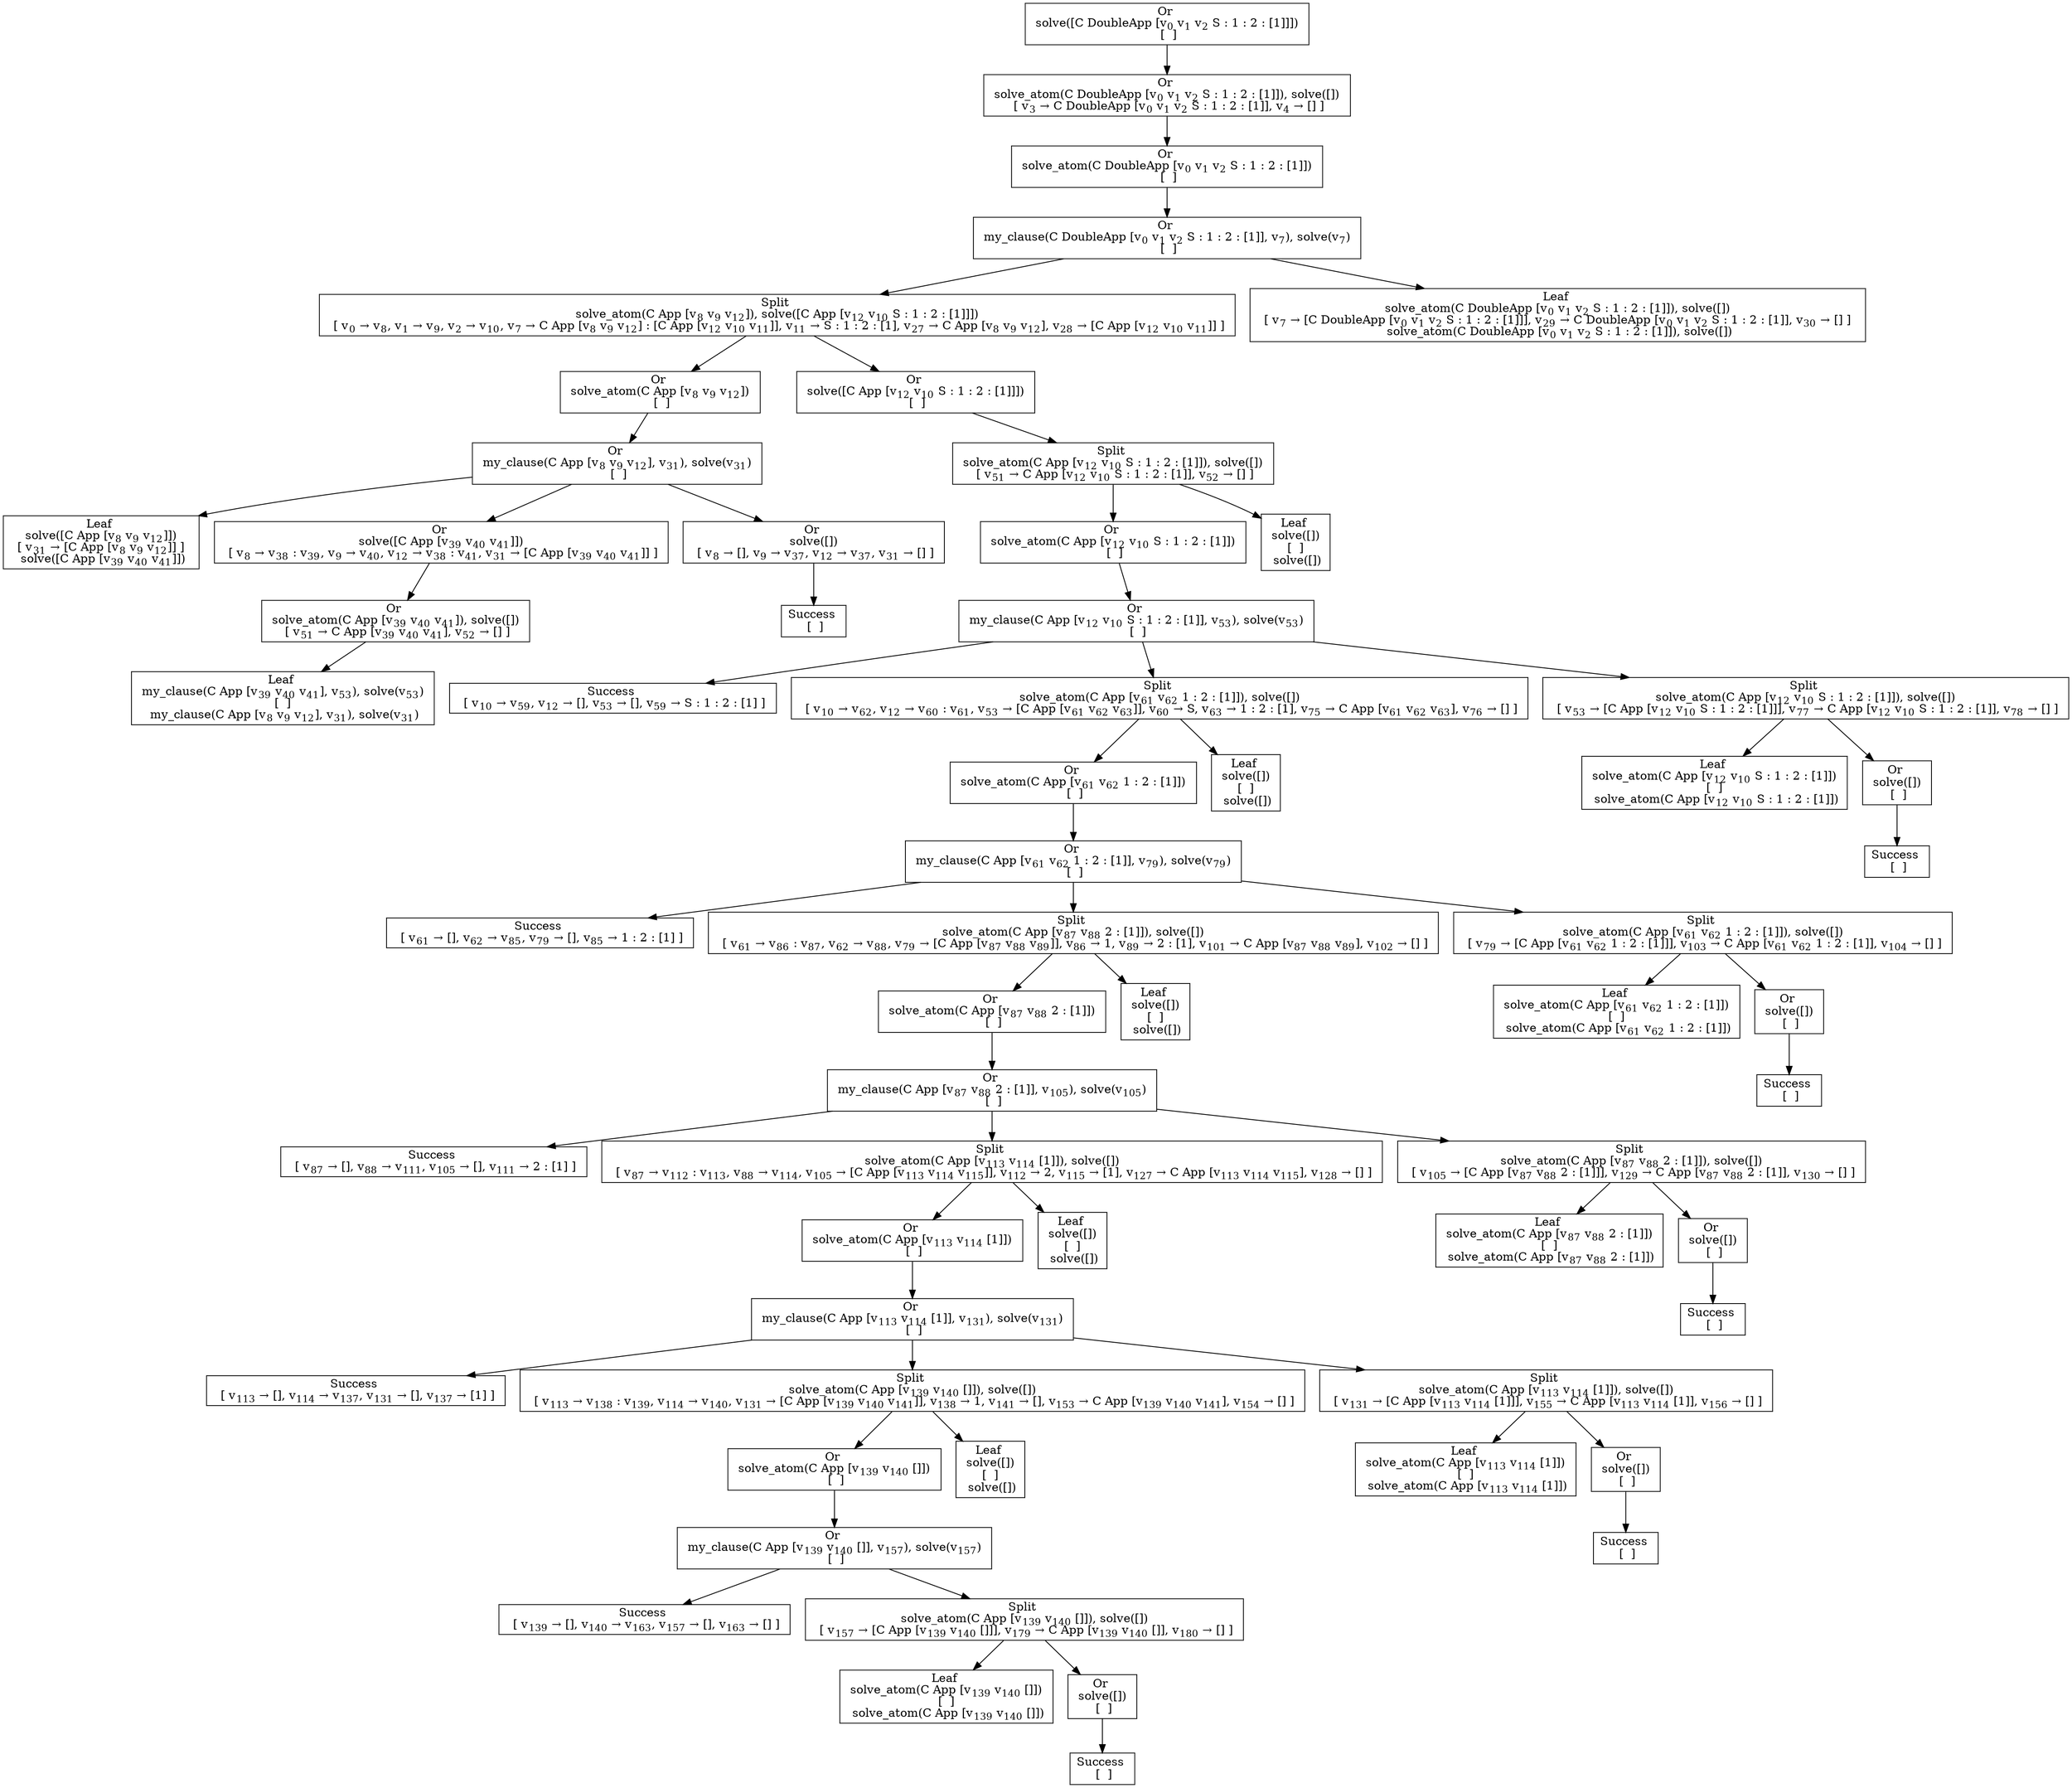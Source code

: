 digraph {
    graph [rankdir=TB
          ,bgcolor=transparent];
    node [shape=box
         ,fillcolor=white
         ,style=filled];
    0 [label=<Or <BR/> solve([C DoubleApp [v<SUB>0</SUB> v<SUB>1</SUB> v<SUB>2</SUB> S : 1 : 2 : [1]]]) <BR/>  [  ] >];
    1 [label=<Or <BR/> solve_atom(C DoubleApp [v<SUB>0</SUB> v<SUB>1</SUB> v<SUB>2</SUB> S : 1 : 2 : [1]]), solve([]) <BR/>  [ v<SUB>3</SUB> &rarr; C DoubleApp [v<SUB>0</SUB> v<SUB>1</SUB> v<SUB>2</SUB> S : 1 : 2 : [1]], v<SUB>4</SUB> &rarr; [] ] >];
    2 [label=<Or <BR/> solve_atom(C DoubleApp [v<SUB>0</SUB> v<SUB>1</SUB> v<SUB>2</SUB> S : 1 : 2 : [1]]) <BR/>  [  ] >];
    3 [label=<Or <BR/> my_clause(C DoubleApp [v<SUB>0</SUB> v<SUB>1</SUB> v<SUB>2</SUB> S : 1 : 2 : [1]], v<SUB>7</SUB>), solve(v<SUB>7</SUB>) <BR/>  [  ] >];
    4 [label=<Split <BR/> solve_atom(C App [v<SUB>8</SUB> v<SUB>9</SUB> v<SUB>12</SUB>]), solve([C App [v<SUB>12</SUB> v<SUB>10</SUB> S : 1 : 2 : [1]]]) <BR/>  [ v<SUB>0</SUB> &rarr; v<SUB>8</SUB>, v<SUB>1</SUB> &rarr; v<SUB>9</SUB>, v<SUB>2</SUB> &rarr; v<SUB>10</SUB>, v<SUB>7</SUB> &rarr; C App [v<SUB>8</SUB> v<SUB>9</SUB> v<SUB>12</SUB>] : [C App [v<SUB>12</SUB> v<SUB>10</SUB> v<SUB>11</SUB>]], v<SUB>11</SUB> &rarr; S : 1 : 2 : [1], v<SUB>27</SUB> &rarr; C App [v<SUB>8</SUB> v<SUB>9</SUB> v<SUB>12</SUB>], v<SUB>28</SUB> &rarr; [C App [v<SUB>12</SUB> v<SUB>10</SUB> v<SUB>11</SUB>]] ] >];
    5 [label=<Leaf <BR/> solve_atom(C DoubleApp [v<SUB>0</SUB> v<SUB>1</SUB> v<SUB>2</SUB> S : 1 : 2 : [1]]), solve([]) <BR/>  [ v<SUB>7</SUB> &rarr; [C DoubleApp [v<SUB>0</SUB> v<SUB>1</SUB> v<SUB>2</SUB> S : 1 : 2 : [1]]], v<SUB>29</SUB> &rarr; C DoubleApp [v<SUB>0</SUB> v<SUB>1</SUB> v<SUB>2</SUB> S : 1 : 2 : [1]], v<SUB>30</SUB> &rarr; [] ]  <BR/> solve_atom(C DoubleApp [v<SUB>0</SUB> v<SUB>1</SUB> v<SUB>2</SUB> S : 1 : 2 : [1]]), solve([])>];
    6 [label=<Or <BR/> solve_atom(C App [v<SUB>8</SUB> v<SUB>9</SUB> v<SUB>12</SUB>]) <BR/>  [  ] >];
    7 [label=<Or <BR/> solve([C App [v<SUB>12</SUB> v<SUB>10</SUB> S : 1 : 2 : [1]]]) <BR/>  [  ] >];
    8 [label=<Or <BR/> my_clause(C App [v<SUB>8</SUB> v<SUB>9</SUB> v<SUB>12</SUB>], v<SUB>31</SUB>), solve(v<SUB>31</SUB>) <BR/>  [  ] >];
    9 [label=<Leaf <BR/> solve([C App [v<SUB>8</SUB> v<SUB>9</SUB> v<SUB>12</SUB>]]) <BR/>  [ v<SUB>31</SUB> &rarr; [C App [v<SUB>8</SUB> v<SUB>9</SUB> v<SUB>12</SUB>]] ]  <BR/> solve([C App [v<SUB>39</SUB> v<SUB>40</SUB> v<SUB>41</SUB>]])>];
    10 [label=<Or <BR/> solve([C App [v<SUB>39</SUB> v<SUB>40</SUB> v<SUB>41</SUB>]]) <BR/>  [ v<SUB>8</SUB> &rarr; v<SUB>38</SUB> : v<SUB>39</SUB>, v<SUB>9</SUB> &rarr; v<SUB>40</SUB>, v<SUB>12</SUB> &rarr; v<SUB>38</SUB> : v<SUB>41</SUB>, v<SUB>31</SUB> &rarr; [C App [v<SUB>39</SUB> v<SUB>40</SUB> v<SUB>41</SUB>]] ] >];
    11 [label=<Or <BR/> solve([]) <BR/>  [ v<SUB>8</SUB> &rarr; [], v<SUB>9</SUB> &rarr; v<SUB>37</SUB>, v<SUB>12</SUB> &rarr; v<SUB>37</SUB>, v<SUB>31</SUB> &rarr; [] ] >];
    12 [label=<Or <BR/> solve_atom(C App [v<SUB>39</SUB> v<SUB>40</SUB> v<SUB>41</SUB>]), solve([]) <BR/>  [ v<SUB>51</SUB> &rarr; C App [v<SUB>39</SUB> v<SUB>40</SUB> v<SUB>41</SUB>], v<SUB>52</SUB> &rarr; [] ] >];
    13 [label=<Leaf <BR/> my_clause(C App [v<SUB>39</SUB> v<SUB>40</SUB> v<SUB>41</SUB>], v<SUB>53</SUB>), solve(v<SUB>53</SUB>) <BR/>  [  ]  <BR/> my_clause(C App [v<SUB>8</SUB> v<SUB>9</SUB> v<SUB>12</SUB>], v<SUB>31</SUB>), solve(v<SUB>31</SUB>)>];
    14 [label=<Success <BR/>  [  ] >];
    15 [label=<Split <BR/> solve_atom(C App [v<SUB>12</SUB> v<SUB>10</SUB> S : 1 : 2 : [1]]), solve([]) <BR/>  [ v<SUB>51</SUB> &rarr; C App [v<SUB>12</SUB> v<SUB>10</SUB> S : 1 : 2 : [1]], v<SUB>52</SUB> &rarr; [] ] >];
    16 [label=<Or <BR/> solve_atom(C App [v<SUB>12</SUB> v<SUB>10</SUB> S : 1 : 2 : [1]]) <BR/>  [  ] >];
    17 [label=<Leaf <BR/> solve([]) <BR/>  [  ]  <BR/> solve([])>];
    18 [label=<Or <BR/> my_clause(C App [v<SUB>12</SUB> v<SUB>10</SUB> S : 1 : 2 : [1]], v<SUB>53</SUB>), solve(v<SUB>53</SUB>) <BR/>  [  ] >];
    19 [label=<Success <BR/>  [ v<SUB>10</SUB> &rarr; v<SUB>59</SUB>, v<SUB>12</SUB> &rarr; [], v<SUB>53</SUB> &rarr; [], v<SUB>59</SUB> &rarr; S : 1 : 2 : [1] ] >];
    20 [label=<Split <BR/> solve_atom(C App [v<SUB>61</SUB> v<SUB>62</SUB> 1 : 2 : [1]]), solve([]) <BR/>  [ v<SUB>10</SUB> &rarr; v<SUB>62</SUB>, v<SUB>12</SUB> &rarr; v<SUB>60</SUB> : v<SUB>61</SUB>, v<SUB>53</SUB> &rarr; [C App [v<SUB>61</SUB> v<SUB>62</SUB> v<SUB>63</SUB>]], v<SUB>60</SUB> &rarr; S, v<SUB>63</SUB> &rarr; 1 : 2 : [1], v<SUB>75</SUB> &rarr; C App [v<SUB>61</SUB> v<SUB>62</SUB> v<SUB>63</SUB>], v<SUB>76</SUB> &rarr; [] ] >];
    21 [label=<Split <BR/> solve_atom(C App [v<SUB>12</SUB> v<SUB>10</SUB> S : 1 : 2 : [1]]), solve([]) <BR/>  [ v<SUB>53</SUB> &rarr; [C App [v<SUB>12</SUB> v<SUB>10</SUB> S : 1 : 2 : [1]]], v<SUB>77</SUB> &rarr; C App [v<SUB>12</SUB> v<SUB>10</SUB> S : 1 : 2 : [1]], v<SUB>78</SUB> &rarr; [] ] >];
    22 [label=<Or <BR/> solve_atom(C App [v<SUB>61</SUB> v<SUB>62</SUB> 1 : 2 : [1]]) <BR/>  [  ] >];
    23 [label=<Leaf <BR/> solve([]) <BR/>  [  ]  <BR/> solve([])>];
    24 [label=<Or <BR/> my_clause(C App [v<SUB>61</SUB> v<SUB>62</SUB> 1 : 2 : [1]], v<SUB>79</SUB>), solve(v<SUB>79</SUB>) <BR/>  [  ] >];
    25 [label=<Success <BR/>  [ v<SUB>61</SUB> &rarr; [], v<SUB>62</SUB> &rarr; v<SUB>85</SUB>, v<SUB>79</SUB> &rarr; [], v<SUB>85</SUB> &rarr; 1 : 2 : [1] ] >];
    26 [label=<Split <BR/> solve_atom(C App [v<SUB>87</SUB> v<SUB>88</SUB> 2 : [1]]), solve([]) <BR/>  [ v<SUB>61</SUB> &rarr; v<SUB>86</SUB> : v<SUB>87</SUB>, v<SUB>62</SUB> &rarr; v<SUB>88</SUB>, v<SUB>79</SUB> &rarr; [C App [v<SUB>87</SUB> v<SUB>88</SUB> v<SUB>89</SUB>]], v<SUB>86</SUB> &rarr; 1, v<SUB>89</SUB> &rarr; 2 : [1], v<SUB>101</SUB> &rarr; C App [v<SUB>87</SUB> v<SUB>88</SUB> v<SUB>89</SUB>], v<SUB>102</SUB> &rarr; [] ] >];
    27 [label=<Split <BR/> solve_atom(C App [v<SUB>61</SUB> v<SUB>62</SUB> 1 : 2 : [1]]), solve([]) <BR/>  [ v<SUB>79</SUB> &rarr; [C App [v<SUB>61</SUB> v<SUB>62</SUB> 1 : 2 : [1]]], v<SUB>103</SUB> &rarr; C App [v<SUB>61</SUB> v<SUB>62</SUB> 1 : 2 : [1]], v<SUB>104</SUB> &rarr; [] ] >];
    28 [label=<Or <BR/> solve_atom(C App [v<SUB>87</SUB> v<SUB>88</SUB> 2 : [1]]) <BR/>  [  ] >];
    29 [label=<Leaf <BR/> solve([]) <BR/>  [  ]  <BR/> solve([])>];
    30 [label=<Or <BR/> my_clause(C App [v<SUB>87</SUB> v<SUB>88</SUB> 2 : [1]], v<SUB>105</SUB>), solve(v<SUB>105</SUB>) <BR/>  [  ] >];
    31 [label=<Success <BR/>  [ v<SUB>87</SUB> &rarr; [], v<SUB>88</SUB> &rarr; v<SUB>111</SUB>, v<SUB>105</SUB> &rarr; [], v<SUB>111</SUB> &rarr; 2 : [1] ] >];
    32 [label=<Split <BR/> solve_atom(C App [v<SUB>113</SUB> v<SUB>114</SUB> [1]]), solve([]) <BR/>  [ v<SUB>87</SUB> &rarr; v<SUB>112</SUB> : v<SUB>113</SUB>, v<SUB>88</SUB> &rarr; v<SUB>114</SUB>, v<SUB>105</SUB> &rarr; [C App [v<SUB>113</SUB> v<SUB>114</SUB> v<SUB>115</SUB>]], v<SUB>112</SUB> &rarr; 2, v<SUB>115</SUB> &rarr; [1], v<SUB>127</SUB> &rarr; C App [v<SUB>113</SUB> v<SUB>114</SUB> v<SUB>115</SUB>], v<SUB>128</SUB> &rarr; [] ] >];
    33 [label=<Split <BR/> solve_atom(C App [v<SUB>87</SUB> v<SUB>88</SUB> 2 : [1]]), solve([]) <BR/>  [ v<SUB>105</SUB> &rarr; [C App [v<SUB>87</SUB> v<SUB>88</SUB> 2 : [1]]], v<SUB>129</SUB> &rarr; C App [v<SUB>87</SUB> v<SUB>88</SUB> 2 : [1]], v<SUB>130</SUB> &rarr; [] ] >];
    34 [label=<Or <BR/> solve_atom(C App [v<SUB>113</SUB> v<SUB>114</SUB> [1]]) <BR/>  [  ] >];
    35 [label=<Leaf <BR/> solve([]) <BR/>  [  ]  <BR/> solve([])>];
    36 [label=<Or <BR/> my_clause(C App [v<SUB>113</SUB> v<SUB>114</SUB> [1]], v<SUB>131</SUB>), solve(v<SUB>131</SUB>) <BR/>  [  ] >];
    37 [label=<Success <BR/>  [ v<SUB>113</SUB> &rarr; [], v<SUB>114</SUB> &rarr; v<SUB>137</SUB>, v<SUB>131</SUB> &rarr; [], v<SUB>137</SUB> &rarr; [1] ] >];
    38 [label=<Split <BR/> solve_atom(C App [v<SUB>139</SUB> v<SUB>140</SUB> []]), solve([]) <BR/>  [ v<SUB>113</SUB> &rarr; v<SUB>138</SUB> : v<SUB>139</SUB>, v<SUB>114</SUB> &rarr; v<SUB>140</SUB>, v<SUB>131</SUB> &rarr; [C App [v<SUB>139</SUB> v<SUB>140</SUB> v<SUB>141</SUB>]], v<SUB>138</SUB> &rarr; 1, v<SUB>141</SUB> &rarr; [], v<SUB>153</SUB> &rarr; C App [v<SUB>139</SUB> v<SUB>140</SUB> v<SUB>141</SUB>], v<SUB>154</SUB> &rarr; [] ] >];
    39 [label=<Split <BR/> solve_atom(C App [v<SUB>113</SUB> v<SUB>114</SUB> [1]]), solve([]) <BR/>  [ v<SUB>131</SUB> &rarr; [C App [v<SUB>113</SUB> v<SUB>114</SUB> [1]]], v<SUB>155</SUB> &rarr; C App [v<SUB>113</SUB> v<SUB>114</SUB> [1]], v<SUB>156</SUB> &rarr; [] ] >];
    40 [label=<Or <BR/> solve_atom(C App [v<SUB>139</SUB> v<SUB>140</SUB> []]) <BR/>  [  ] >];
    41 [label=<Leaf <BR/> solve([]) <BR/>  [  ]  <BR/> solve([])>];
    42 [label=<Or <BR/> my_clause(C App [v<SUB>139</SUB> v<SUB>140</SUB> []], v<SUB>157</SUB>), solve(v<SUB>157</SUB>) <BR/>  [  ] >];
    43 [label=<Success <BR/>  [ v<SUB>139</SUB> &rarr; [], v<SUB>140</SUB> &rarr; v<SUB>163</SUB>, v<SUB>157</SUB> &rarr; [], v<SUB>163</SUB> &rarr; [] ] >];
    44 [label=<Split <BR/> solve_atom(C App [v<SUB>139</SUB> v<SUB>140</SUB> []]), solve([]) <BR/>  [ v<SUB>157</SUB> &rarr; [C App [v<SUB>139</SUB> v<SUB>140</SUB> []]], v<SUB>179</SUB> &rarr; C App [v<SUB>139</SUB> v<SUB>140</SUB> []], v<SUB>180</SUB> &rarr; [] ] >];
    45 [label=<Leaf <BR/> solve_atom(C App [v<SUB>139</SUB> v<SUB>140</SUB> []]) <BR/>  [  ]  <BR/> solve_atom(C App [v<SUB>139</SUB> v<SUB>140</SUB> []])>];
    46 [label=<Or <BR/> solve([]) <BR/>  [  ] >];
    47 [label=<Success <BR/>  [  ] >];
    48 [label=<Leaf <BR/> solve_atom(C App [v<SUB>113</SUB> v<SUB>114</SUB> [1]]) <BR/>  [  ]  <BR/> solve_atom(C App [v<SUB>113</SUB> v<SUB>114</SUB> [1]])>];
    49 [label=<Or <BR/> solve([]) <BR/>  [  ] >];
    50 [label=<Success <BR/>  [  ] >];
    51 [label=<Leaf <BR/> solve_atom(C App [v<SUB>87</SUB> v<SUB>88</SUB> 2 : [1]]) <BR/>  [  ]  <BR/> solve_atom(C App [v<SUB>87</SUB> v<SUB>88</SUB> 2 : [1]])>];
    52 [label=<Or <BR/> solve([]) <BR/>  [  ] >];
    53 [label=<Success <BR/>  [  ] >];
    54 [label=<Leaf <BR/> solve_atom(C App [v<SUB>61</SUB> v<SUB>62</SUB> 1 : 2 : [1]]) <BR/>  [  ]  <BR/> solve_atom(C App [v<SUB>61</SUB> v<SUB>62</SUB> 1 : 2 : [1]])>];
    55 [label=<Or <BR/> solve([]) <BR/>  [  ] >];
    56 [label=<Success <BR/>  [  ] >];
    57 [label=<Leaf <BR/> solve_atom(C App [v<SUB>12</SUB> v<SUB>10</SUB> S : 1 : 2 : [1]]) <BR/>  [  ]  <BR/> solve_atom(C App [v<SUB>12</SUB> v<SUB>10</SUB> S : 1 : 2 : [1]])>];
    58 [label=<Or <BR/> solve([]) <BR/>  [  ] >];
    59 [label=<Success <BR/>  [  ] >];
    0 -> 1 [label=""];
    1 -> 2 [label=""];
    2 -> 3 [label=""];
    3 -> 4 [label=""];
    3 -> 5 [label=""];
    4 -> 6 [label=""];
    4 -> 7 [label=""];
    6 -> 8 [label=""];
    7 -> 15 [label=""];
    8 -> 9 [label=""];
    8 -> 10 [label=""];
    8 -> 11 [label=""];
    10 -> 12 [label=""];
    11 -> 14 [label=""];
    12 -> 13 [label=""];
    15 -> 16 [label=""];
    15 -> 17 [label=""];
    16 -> 18 [label=""];
    18 -> 19 [label=""];
    18 -> 20 [label=""];
    18 -> 21 [label=""];
    20 -> 22 [label=""];
    20 -> 23 [label=""];
    21 -> 57 [label=""];
    21 -> 58 [label=""];
    22 -> 24 [label=""];
    24 -> 25 [label=""];
    24 -> 26 [label=""];
    24 -> 27 [label=""];
    26 -> 28 [label=""];
    26 -> 29 [label=""];
    27 -> 54 [label=""];
    27 -> 55 [label=""];
    28 -> 30 [label=""];
    30 -> 31 [label=""];
    30 -> 32 [label=""];
    30 -> 33 [label=""];
    32 -> 34 [label=""];
    32 -> 35 [label=""];
    33 -> 51 [label=""];
    33 -> 52 [label=""];
    34 -> 36 [label=""];
    36 -> 37 [label=""];
    36 -> 38 [label=""];
    36 -> 39 [label=""];
    38 -> 40 [label=""];
    38 -> 41 [label=""];
    39 -> 48 [label=""];
    39 -> 49 [label=""];
    40 -> 42 [label=""];
    42 -> 43 [label=""];
    42 -> 44 [label=""];
    44 -> 45 [label=""];
    44 -> 46 [label=""];
    46 -> 47 [label=""];
    49 -> 50 [label=""];
    52 -> 53 [label=""];
    55 -> 56 [label=""];
    58 -> 59 [label=""];
}